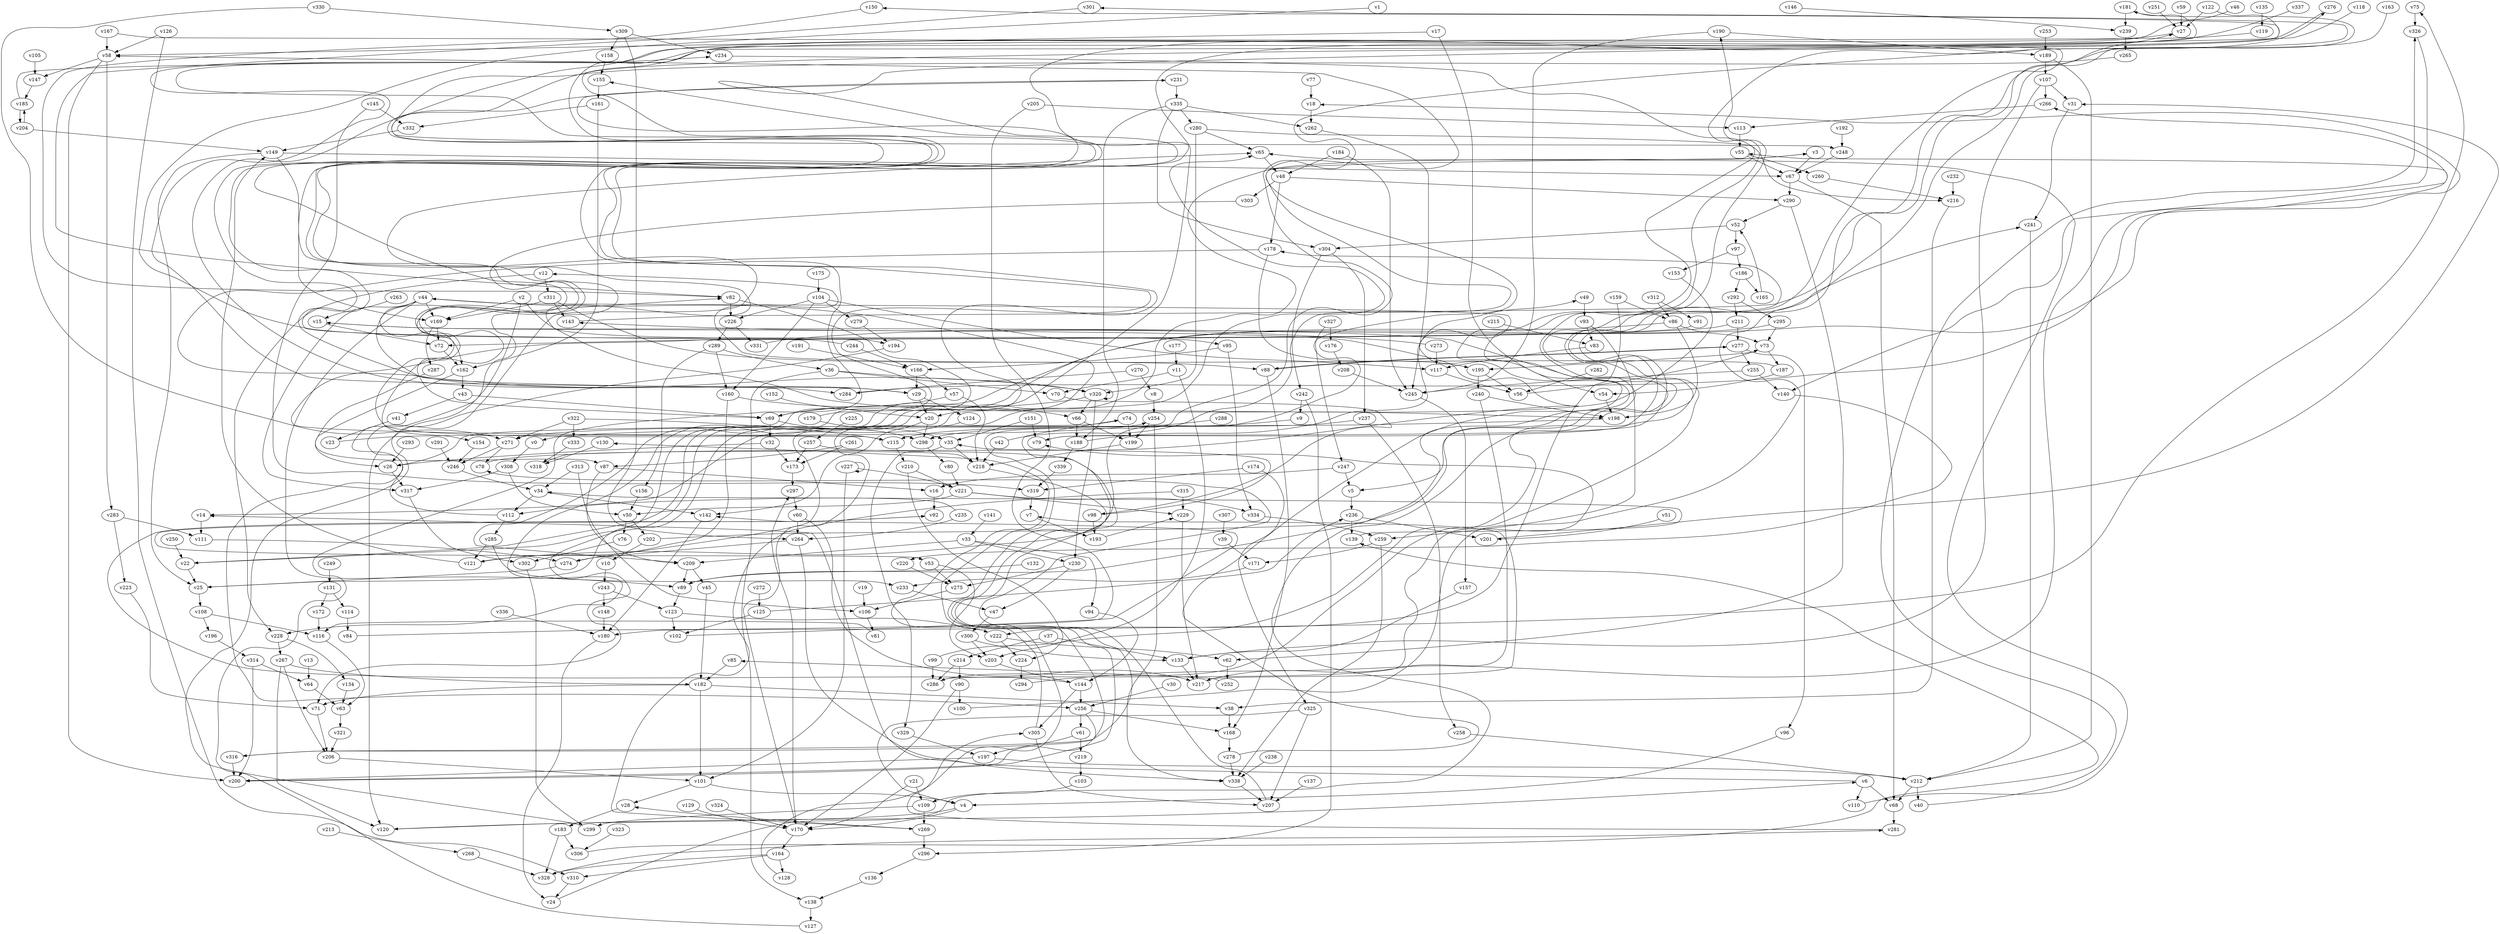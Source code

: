 // Benchmark game 506 - 340 vertices
// time_bound: 161
// targets: v61
digraph G {
    v0 [name="v0", player=0];
    v1 [name="v1", player=0];
    v2 [name="v2", player=1];
    v3 [name="v3", player=1];
    v4 [name="v4", player=0];
    v5 [name="v5", player=0];
    v6 [name="v6", player=1];
    v7 [name="v7", player=0];
    v8 [name="v8", player=0];
    v9 [name="v9", player=0];
    v10 [name="v10", player=0];
    v11 [name="v11", player=1];
    v12 [name="v12", player=0];
    v13 [name="v13", player=1];
    v14 [name="v14", player=0];
    v15 [name="v15", player=1];
    v16 [name="v16", player=0];
    v17 [name="v17", player=0];
    v18 [name="v18", player=0];
    v19 [name="v19", player=0];
    v20 [name="v20", player=0];
    v21 [name="v21", player=0];
    v22 [name="v22", player=0];
    v23 [name="v23", player=0];
    v24 [name="v24", player=1];
    v25 [name="v25", player=0];
    v26 [name="v26", player=0];
    v27 [name="v27", player=0];
    v28 [name="v28", player=1];
    v29 [name="v29", player=0];
    v30 [name="v30", player=0];
    v31 [name="v31", player=0];
    v32 [name="v32", player=0];
    v33 [name="v33", player=1];
    v34 [name="v34", player=0];
    v35 [name="v35", player=0];
    v36 [name="v36", player=1];
    v37 [name="v37", player=0];
    v38 [name="v38", player=0];
    v39 [name="v39", player=0];
    v40 [name="v40", player=0];
    v41 [name="v41", player=0];
    v42 [name="v42", player=1];
    v43 [name="v43", player=0];
    v44 [name="v44", player=0];
    v45 [name="v45", player=0];
    v46 [name="v46", player=1];
    v47 [name="v47", player=1];
    v48 [name="v48", player=1];
    v49 [name="v49", player=0];
    v50 [name="v50", player=0];
    v51 [name="v51", player=0];
    v52 [name="v52", player=0];
    v53 [name="v53", player=0];
    v54 [name="v54", player=1];
    v55 [name="v55", player=0];
    v56 [name="v56", player=0];
    v57 [name="v57", player=0];
    v58 [name="v58", player=1];
    v59 [name="v59", player=0];
    v60 [name="v60", player=1];
    v61 [name="v61", player=1, target=1];
    v62 [name="v62", player=1];
    v63 [name="v63", player=0];
    v64 [name="v64", player=0];
    v65 [name="v65", player=1];
    v66 [name="v66", player=0];
    v67 [name="v67", player=1];
    v68 [name="v68", player=0];
    v69 [name="v69", player=0];
    v70 [name="v70", player=1];
    v71 [name="v71", player=1];
    v72 [name="v72", player=0];
    v73 [name="v73", player=0];
    v74 [name="v74", player=0];
    v75 [name="v75", player=1];
    v76 [name="v76", player=1];
    v77 [name="v77", player=1];
    v78 [name="v78", player=0];
    v79 [name="v79", player=1];
    v80 [name="v80", player=1];
    v81 [name="v81", player=1];
    v82 [name="v82", player=1];
    v83 [name="v83", player=1];
    v84 [name="v84", player=0];
    v85 [name="v85", player=1];
    v86 [name="v86", player=1];
    v87 [name="v87", player=1];
    v88 [name="v88", player=1];
    v89 [name="v89", player=0];
    v90 [name="v90", player=0];
    v91 [name="v91", player=1];
    v92 [name="v92", player=0];
    v93 [name="v93", player=1];
    v94 [name="v94", player=1];
    v95 [name="v95", player=1];
    v96 [name="v96", player=0];
    v97 [name="v97", player=0];
    v98 [name="v98", player=0];
    v99 [name="v99", player=1];
    v100 [name="v100", player=1];
    v101 [name="v101", player=1];
    v102 [name="v102", player=0];
    v103 [name="v103", player=0];
    v104 [name="v104", player=0];
    v105 [name="v105", player=0];
    v106 [name="v106", player=1];
    v107 [name="v107", player=0];
    v108 [name="v108", player=1];
    v109 [name="v109", player=0];
    v110 [name="v110", player=1];
    v111 [name="v111", player=1];
    v112 [name="v112", player=0];
    v113 [name="v113", player=1];
    v114 [name="v114", player=1];
    v115 [name="v115", player=0];
    v116 [name="v116", player=1];
    v117 [name="v117", player=0];
    v118 [name="v118", player=0];
    v119 [name="v119", player=0];
    v120 [name="v120", player=0];
    v121 [name="v121", player=0];
    v122 [name="v122", player=1];
    v123 [name="v123", player=1];
    v124 [name="v124", player=0];
    v125 [name="v125", player=1];
    v126 [name="v126", player=1];
    v127 [name="v127", player=0];
    v128 [name="v128", player=1];
    v129 [name="v129", player=1];
    v130 [name="v130", player=1];
    v131 [name="v131", player=1];
    v132 [name="v132", player=1];
    v133 [name="v133", player=1];
    v134 [name="v134", player=0];
    v135 [name="v135", player=1];
    v136 [name="v136", player=0];
    v137 [name="v137", player=1];
    v138 [name="v138", player=0];
    v139 [name="v139", player=1];
    v140 [name="v140", player=1];
    v141 [name="v141", player=0];
    v142 [name="v142", player=1];
    v143 [name="v143", player=1];
    v144 [name="v144", player=0];
    v145 [name="v145", player=0];
    v146 [name="v146", player=1];
    v147 [name="v147", player=1];
    v148 [name="v148", player=0];
    v149 [name="v149", player=0];
    v150 [name="v150", player=1];
    v151 [name="v151", player=0];
    v152 [name="v152", player=1];
    v153 [name="v153", player=0];
    v154 [name="v154", player=1];
    v155 [name="v155", player=1];
    v156 [name="v156", player=1];
    v157 [name="v157", player=1];
    v158 [name="v158", player=0];
    v159 [name="v159", player=1];
    v160 [name="v160", player=0];
    v161 [name="v161", player=1];
    v162 [name="v162", player=0];
    v163 [name="v163", player=0];
    v164 [name="v164", player=1];
    v165 [name="v165", player=1];
    v166 [name="v166", player=1];
    v167 [name="v167", player=0];
    v168 [name="v168", player=1];
    v169 [name="v169", player=1];
    v170 [name="v170", player=1];
    v171 [name="v171", player=1];
    v172 [name="v172", player=0];
    v173 [name="v173", player=0];
    v174 [name="v174", player=0];
    v175 [name="v175", player=0];
    v176 [name="v176", player=1];
    v177 [name="v177", player=0];
    v178 [name="v178", player=1];
    v179 [name="v179", player=0];
    v180 [name="v180", player=1];
    v181 [name="v181", player=0];
    v182 [name="v182", player=1];
    v183 [name="v183", player=0];
    v184 [name="v184", player=0];
    v185 [name="v185", player=0];
    v186 [name="v186", player=0];
    v187 [name="v187", player=1];
    v188 [name="v188", player=0];
    v189 [name="v189", player=1];
    v190 [name="v190", player=0];
    v191 [name="v191", player=0];
    v192 [name="v192", player=0];
    v193 [name="v193", player=0];
    v194 [name="v194", player=1];
    v195 [name="v195", player=0];
    v196 [name="v196", player=0];
    v197 [name="v197", player=0];
    v198 [name="v198", player=0];
    v199 [name="v199", player=0];
    v200 [name="v200", player=0];
    v201 [name="v201", player=0];
    v202 [name="v202", player=0];
    v203 [name="v203", player=0];
    v204 [name="v204", player=1];
    v205 [name="v205", player=0];
    v206 [name="v206", player=0];
    v207 [name="v207", player=1];
    v208 [name="v208", player=1];
    v209 [name="v209", player=0];
    v210 [name="v210", player=0];
    v211 [name="v211", player=0];
    v212 [name="v212", player=1];
    v213 [name="v213", player=1];
    v214 [name="v214", player=0];
    v215 [name="v215", player=1];
    v216 [name="v216", player=0];
    v217 [name="v217", player=0];
    v218 [name="v218", player=0];
    v219 [name="v219", player=0];
    v220 [name="v220", player=0];
    v221 [name="v221", player=0];
    v222 [name="v222", player=0];
    v223 [name="v223", player=0];
    v224 [name="v224", player=0];
    v225 [name="v225", player=1];
    v226 [name="v226", player=0];
    v227 [name="v227", player=0];
    v228 [name="v228", player=1];
    v229 [name="v229", player=1];
    v230 [name="v230", player=0];
    v231 [name="v231", player=0];
    v232 [name="v232", player=1];
    v233 [name="v233", player=1];
    v234 [name="v234", player=0];
    v235 [name="v235", player=0];
    v236 [name="v236", player=1];
    v237 [name="v237", player=1];
    v238 [name="v238", player=1];
    v239 [name="v239", player=1];
    v240 [name="v240", player=0];
    v241 [name="v241", player=1];
    v242 [name="v242", player=0];
    v243 [name="v243", player=0];
    v244 [name="v244", player=0];
    v245 [name="v245", player=0];
    v246 [name="v246", player=1];
    v247 [name="v247", player=0];
    v248 [name="v248", player=0];
    v249 [name="v249", player=0];
    v250 [name="v250", player=0];
    v251 [name="v251", player=1];
    v252 [name="v252", player=0];
    v253 [name="v253", player=1];
    v254 [name="v254", player=0];
    v255 [name="v255", player=1];
    v256 [name="v256", player=1];
    v257 [name="v257", player=0];
    v258 [name="v258", player=0];
    v259 [name="v259", player=0];
    v260 [name="v260", player=1];
    v261 [name="v261", player=1];
    v262 [name="v262", player=0];
    v263 [name="v263", player=1];
    v264 [name="v264", player=1];
    v265 [name="v265", player=0];
    v266 [name="v266", player=1];
    v267 [name="v267", player=1];
    v268 [name="v268", player=1];
    v269 [name="v269", player=1];
    v270 [name="v270", player=1];
    v271 [name="v271", player=0];
    v272 [name="v272", player=1];
    v273 [name="v273", player=1];
    v274 [name="v274", player=1];
    v275 [name="v275", player=1];
    v276 [name="v276", player=1];
    v277 [name="v277", player=0];
    v278 [name="v278", player=1];
    v279 [name="v279", player=0];
    v280 [name="v280", player=0];
    v281 [name="v281", player=0];
    v282 [name="v282", player=1];
    v283 [name="v283", player=0];
    v284 [name="v284", player=0];
    v285 [name="v285", player=0];
    v286 [name="v286", player=1];
    v287 [name="v287", player=1];
    v288 [name="v288", player=0];
    v289 [name="v289", player=1];
    v290 [name="v290", player=0];
    v291 [name="v291", player=1];
    v292 [name="v292", player=0];
    v293 [name="v293", player=0];
    v294 [name="v294", player=1];
    v295 [name="v295", player=0];
    v296 [name="v296", player=1];
    v297 [name="v297", player=1];
    v298 [name="v298", player=1];
    v299 [name="v299", player=0];
    v300 [name="v300", player=1];
    v301 [name="v301", player=0];
    v302 [name="v302", player=1];
    v303 [name="v303", player=1];
    v304 [name="v304", player=1];
    v305 [name="v305", player=0];
    v306 [name="v306", player=1];
    v307 [name="v307", player=1];
    v308 [name="v308", player=0];
    v309 [name="v309", player=1];
    v310 [name="v310", player=0];
    v311 [name="v311", player=0];
    v312 [name="v312", player=0];
    v313 [name="v313", player=1];
    v314 [name="v314", player=1];
    v315 [name="v315", player=1];
    v316 [name="v316", player=0];
    v317 [name="v317", player=1];
    v318 [name="v318", player=0];
    v319 [name="v319", player=1];
    v320 [name="v320", player=1];
    v321 [name="v321", player=0];
    v322 [name="v322", player=1];
    v323 [name="v323", player=1];
    v324 [name="v324", player=0];
    v325 [name="v325", player=0];
    v326 [name="v326", player=1];
    v327 [name="v327", player=0];
    v328 [name="v328", player=1];
    v329 [name="v329", player=1];
    v330 [name="v330", player=1];
    v331 [name="v331", player=1];
    v332 [name="v332", player=0];
    v333 [name="v333", player=1];
    v334 [name="v334", player=1];
    v335 [name="v335", player=0];
    v336 [name="v336", player=1];
    v337 [name="v337", player=1];
    v338 [name="v338", player=0];
    v339 [name="v339", player=0];

    v0 -> v308;
    v1 -> v95 [constraint="t >= 4"];
    v2 -> v198;
    v3 -> v67;
    v4 -> v170;
    v5 -> v236;
    v6 -> v14 [constraint="t mod 2 == 1"];
    v7 -> v193;
    v8 -> v254;
    v9 -> v298;
    v10 -> v243;
    v11 -> v70;
    v12 -> v311;
    v13 -> v64;
    v14 -> v111;
    v15 -> v5 [constraint="t >= 3"];
    v16 -> v92;
    v17 -> v58;
    v18 -> v262;
    v19 -> v106;
    v20 -> v142;
    v21 -> v170;
    v22 -> v25;
    v23 -> v254 [constraint="t mod 3 == 1"];
    v24 -> v190 [constraint="t mod 3 == 2"];
    v25 -> v150 [constraint="t mod 5 == 3"];
    v26 -> v317;
    v27 -> v29 [constraint="t mod 4 == 1"];
    v28 -> v183;
    v29 -> v124;
    v30 -> v256;
    v31 -> v241;
    v32 -> v26;
    v33 -> v94;
    v34 -> v142;
    v35 -> v218;
    v36 -> v70;
    v37 -> v133;
    v38 -> v168;
    v39 -> v171;
    v40 -> v326 [constraint="t >= 3"];
    v41 -> v23;
    v42 -> v3 [constraint="t mod 3 == 1"];
    v43 -> v41;
    v44 -> v14 [constraint="t mod 5 == 0"];
    v45 -> v182;
    v46 -> v29 [constraint="t mod 4 == 3"];
    v47 -> v300;
    v48 -> v303;
    v49 -> v93;
    v50 -> v202;
    v51 -> v201;
    v52 -> v97;
    v53 -> v275;
    v54 -> v198;
    v55 -> v260;
    v56 -> v73;
    v57 -> v69 [constraint="t >= 1"];
    v58 -> v147;
    v59 -> v27;
    v60 -> v217;
    v61 -> v197;
    v62 -> v252;
    v63 -> v321;
    v64 -> v63;
    v65 -> v48;
    v66 -> v199;
    v67 -> v68;
    v68 -> v281;
    v69 -> v298;
    v70 -> v98 [constraint="t >= 4"];
    v71 -> v206;
    v72 -> v162;
    v73 -> v187;
    v74 -> v26 [constraint="t >= 5"];
    v75 -> v326;
    v76 -> v302;
    v77 -> v18;
    v78 -> v15 [constraint="t mod 2 == 1"];
    v79 -> v241 [constraint="t mod 4 == 0"];
    v80 -> v221;
    v81 -> v116 [constraint="t >= 4"];
    v82 -> v228 [constraint="t mod 2 == 0"];
    v83 -> v117;
    v84 -> v75 [constraint="t < 12"];
    v85 -> v182;
    v86 -> v22 [constraint="t >= 1"];
    v87 -> v209;
    v88 -> v277;
    v89 -> v123;
    v90 -> v170;
    v91 -> v115 [constraint="t >= 1"];
    v92 -> v53 [constraint="t >= 1"];
    v93 -> v83;
    v94 -> v144;
    v95 -> v166;
    v96 -> v4;
    v97 -> v153;
    v98 -> v35 [constraint="t >= 4"];
    v99 -> v178 [constraint="t >= 4"];
    v100 -> v181 [constraint="t mod 3 == 0"];
    v101 -> v28;
    v102 -> v142 [constraint="t < 10"];
    v103 -> v109;
    v104 -> v279;
    v105 -> v147;
    v106 -> v81;
    v107 -> v31;
    v108 -> v196;
    v109 -> v269;
    v110 -> v65 [constraint="t >= 4"];
    v111 -> v274;
    v112 -> v82 [constraint="t < 11"];
    v113 -> v55;
    v114 -> v84;
    v115 -> v210;
    v116 -> v63 [constraint="t < 8"];
    v117 -> v56;
    v118 -> v209 [constraint="t < 7"];
    v119 -> v29 [constraint="t mod 4 == 0"];
    v120 -> v6 [constraint="t < 8"];
    v121 -> v58 [constraint="t mod 5 == 2"];
    v122 -> v22 [constraint="t mod 5 == 4"];
    v123 -> v102;
    v124 -> v170 [constraint="t >= 5"];
    v125 -> v236 [constraint="t < 5"];
    v126 -> v310;
    v127 -> v155 [constraint="t >= 2"];
    v128 -> v276 [constraint="t < 11"];
    v129 -> v170;
    v130 -> v318;
    v131 -> v172;
    v132 -> v89;
    v133 -> v217;
    v134 -> v63;
    v135 -> v119;
    v136 -> v138;
    v137 -> v207;
    v138 -> v127;
    v139 -> v34 [constraint="t >= 3"];
    v140 -> v220 [constraint="t < 10"];
    v141 -> v33;
    v142 -> v180;
    v143 -> v27 [constraint="t mod 5 == 0"];
    v144 -> v92 [constraint="t >= 5"];
    v145 -> v332;
    v146 -> v239 [constraint="t >= 2"];
    v147 -> v185;
    v148 -> v180;
    v149 -> v67;
    v150 -> v82 [constraint="t mod 4 == 3"];
    v151 -> v79;
    v152 -> v20;
    v153 -> v20;
    v154 -> v246;
    v155 -> v161;
    v156 -> v50;
    v157 -> v133;
    v158 -> v155;
    v159 -> v222;
    v160 -> v121;
    v161 -> v332;
    v162 -> v43;
    v163 -> v79 [constraint="t < 12"];
    v164 -> v328;
    v165 -> v52 [constraint="t mod 2 == 1"];
    v166 -> v57;
    v167 -> v286 [constraint="t mod 4 == 2"];
    v168 -> v278;
    v169 -> v72;
    v170 -> v164;
    v171 -> v233;
    v172 -> v116;
    v173 -> v297;
    v174 -> v319;
    v175 -> v104;
    v176 -> v208;
    v177 -> v11;
    v178 -> v320 [constraint="t >= 3"];
    v179 -> v65 [constraint="t mod 2 == 1"];
    v180 -> v24;
    v181 -> v115 [constraint="t mod 4 == 3"];
    v182 -> v71;
    v183 -> v328;
    v184 -> v48;
    v185 -> v234 [constraint="t >= 1"];
    v186 -> v292;
    v187 -> v12 [constraint="t mod 4 == 3"];
    v188 -> v49 [constraint="t mod 2 == 1"];
    v189 -> v107;
    v190 -> v189;
    v191 -> v166;
    v192 -> v248;
    v193 -> v229 [constraint="t >= 4"];
    v194 -> v256 [constraint="t mod 3 == 2"];
    v195 -> v240;
    v196 -> v314;
    v197 -> v212;
    v198 -> v0 [constraint="t < 12"];
    v199 -> v218;
    v200 -> v74 [constraint="t mod 4 == 2"];
    v201 -> v31 [constraint="t < 8"];
    v202 -> v301 [constraint="t < 5"];
    v203 -> v144;
    v204 -> v149;
    v205 -> v180;
    v206 -> v101;
    v207 -> v78 [constraint="t mod 5 == 1"];
    v208 -> v245;
    v209 -> v89;
    v210 -> v224;
    v211 -> v277;
    v212 -> v40;
    v213 -> v268;
    v214 -> v90;
    v215 -> v83;
    v216 -> v38;
    v217 -> v7 [constraint="t >= 3"];
    v218 -> v316 [constraint="t < 9"];
    v219 -> v103;
    v220 -> v275;
    v221 -> v229;
    v222 -> v62;
    v223 -> v71;
    v224 -> v294;
    v225 -> v257;
    v226 -> v331;
    v227 -> v221;
    v228 -> v267;
    v229 -> v217;
    v230 -> v47;
    v231 -> v154 [constraint="t >= 5"];
    v232 -> v216;
    v233 -> v47;
    v234 -> v216 [constraint="t mod 4 == 1"];
    v235 -> v112 [constraint="t < 7"];
    v236 -> v201;
    v237 -> v258;
    v238 -> v338;
    v239 -> v265;
    v240 -> v198;
    v241 -> v212;
    v242 -> v296;
    v243 -> v148;
    v244 -> v231 [constraint="t < 13"];
    v245 -> v157;
    v246 -> v34;
    v247 -> v16;
    v248 -> v67;
    v249 -> v131;
    v250 -> v22;
    v251 -> v27;
    v252 -> v85 [constraint="t mod 5 == 4"];
    v253 -> v189;
    v254 -> v338;
    v255 -> v245;
    v256 -> v316 [constraint="t < 15"];
    v257 -> v200 [constraint="t < 10"];
    v258 -> v212;
    v259 -> v338;
    v260 -> v216;
    v261 -> v87;
    v262 -> v245;
    v263 -> v15;
    v264 -> v274;
    v265 -> v248 [constraint="t mod 5 == 2"];
    v266 -> v113;
    v267 -> v206;
    v268 -> v328;
    v269 -> v28 [constraint="t < 10"];
    v270 -> v284;
    v271 -> v246;
    v272 -> v125;
    v273 -> v143 [constraint="t < 12"];
    v274 -> v3 [constraint="t >= 2"];
    v275 -> v106;
    v276 -> v194 [constraint="t >= 3"];
    v277 -> v255;
    v278 -> v44 [constraint="t < 5"];
    v279 -> v194;
    v280 -> v89 [constraint="t >= 3"];
    v281 -> v305 [constraint="t < 10"];
    v282 -> v56;
    v283 -> v111;
    v284 -> v18 [constraint="t < 9"];
    v285 -> v121;
    v286 -> v79 [constraint="t mod 4 == 3"];
    v287 -> v87;
    v288 -> v115;
    v289 -> v156;
    v290 -> v52;
    v291 -> v246;
    v292 -> v211;
    v293 -> v26;
    v294 -> v266 [constraint="t >= 2"];
    v295 -> v71 [constraint="t mod 4 == 0"];
    v296 -> v136;
    v297 -> v60;
    v298 -> v80;
    v299 -> v65 [constraint="t < 11"];
    v300 -> v133;
    v301 -> v82 [constraint="t >= 1"];
    v302 -> v299;
    v303 -> v69 [constraint="t < 13"];
    v304 -> v237;
    v305 -> v130 [constraint="t < 11"];
    v306 -> v139 [constraint="t >= 3"];
    v307 -> v39;
    v308 -> v50;
    v309 -> v234;
    v310 -> v24;
    v311 -> v169;
    v312 -> v86;
    v313 -> v106;
    v314 -> v200;
    v315 -> v269 [constraint="t mod 3 == 0"];
    v316 -> v200;
    v317 -> v302;
    v318 -> v218 [constraint="t >= 4"];
    v319 -> v7;
    v320 -> v230;
    v321 -> v206;
    v322 -> v333;
    v323 -> v306;
    v324 -> v170;
    v325 -> v4 [constraint="t < 15"];
    v326 -> v140 [constraint="t >= 5"];
    v327 -> v247;
    v328 -> v281 [constraint="t >= 1"];
    v329 -> v197;
    v330 -> v309;
    v331 -> v55 [constraint="t mod 2 == 1"];
    v332 -> v149;
    v333 -> v318;
    v334 -> v259;
    v335 -> v262;
    v336 -> v180;
    v337 -> v162 [constraint="t mod 2 == 0"];
    v338 -> v207;
    v339 -> v319;
    v98 -> v193;
    v131 -> v114;
    v292 -> v295;
    v123 -> v222;
    v221 -> v50;
    v325 -> v207;
    v88 -> v168;
    v112 -> v285;
    v209 -> v45;
    v161 -> v162;
    v290 -> v62;
    v185 -> v204;
    v271 -> v78;
    v204 -> v185;
    v309 -> v158;
    v174 -> v325;
    v280 -> v320;
    v283 -> v223;
    v151 -> v35;
    v74 -> v199;
    v60 -> v264;
    v99 -> v286;
    v277 -> v88;
    v169 -> v287;
    v125 -> v102;
    v231 -> v335;
    v107 -> v133;
    v305 -> v207;
    v243 -> v123;
    v187 -> v54;
    v93 -> v259;
    v320 -> v69;
    v35 -> v329;
    v228 -> v134;
    v25 -> v108;
    v48 -> v290;
    v55 -> v67;
    v2 -> v169;
    v322 -> v271;
    v189 -> v212;
    v314 -> v64;
    v179 -> v35;
    v184 -> v245;
    v255 -> v140;
    v53 -> v203;
    v50 -> v76;
    v67 -> v290;
    v52 -> v304;
    v101 -> v4;
    v36 -> v138;
    v195 -> v56;
    v285 -> v233;
    v313 -> v34;
    v95 -> v334;
    v122 -> v27;
    v267 -> v120;
    v57 -> v218;
    v327 -> v176;
    v104 -> v117;
    v170 -> v297;
    v240 -> v217;
    v82 -> v226;
    v160 -> v66;
    v277 -> v96;
    v11 -> v203;
    v58 -> v283;
    v6 -> v68;
    v86 -> v198;
    v330 -> v271;
    v21 -> v109;
    v210 -> v221;
    v61 -> v219;
    v164 -> v310;
    v43 -> v69;
    v254 -> v199;
    v90 -> v100;
    v181 -> v239;
    v335 -> v188;
    v222 -> v224;
    v256 -> v61;
    v33 -> v230;
    v121 -> v149;
    v269 -> v296;
    v44 -> v169;
    v211 -> v72;
    v183 -> v306;
    v304 -> v242;
    v273 -> v117;
    v300 -> v203;
    v29 -> v20;
    v226 -> v289;
    v44 -> v317;
    v104 -> v160;
    v280 -> v65;
    v20 -> v298;
    v97 -> v186;
    v166 -> v29;
    v107 -> v266;
    v33 -> v209;
    v311 -> v88;
    v15 -> v72;
    v315 -> v229;
    v73 -> v195;
    v144 -> v305;
    v278 -> v338;
    v190 -> v245;
    v182 -> v38;
    v320 -> v320;
    v230 -> v275;
    v108 -> v116;
    v205 -> v113;
    v167 -> v58;
    v227 -> v227;
    v44 -> v89;
    v320 -> v66;
    v311 -> v143;
    v202 -> v10;
    v295 -> v73;
    v236 -> v139;
    v312 -> v91;
    v34 -> v112;
    v309 -> v264;
    v6 -> v110;
    v36 -> v320;
    v162 -> v26;
    v149 -> v169;
    v144 -> v256;
    v212 -> v68;
    v257 -> v173;
    v267 -> v182;
    v48 -> v178;
    v289 -> v36;
    v12 -> v228;
    v244 -> v166;
    v186 -> v165;
    v289 -> v160;
    v214 -> v286;
    v182 -> v101;
    v2 -> v120;
    v126 -> v58;
    v44 -> v284;
    v164 -> v128;
    v86 -> v73;
    v145 -> v319;
    v4 -> v120;
    v335 -> v280;
    v242 -> v9;
    v159 -> v86;
    v17 -> v54;
    v247 -> v5;
    v261 -> v173;
    v237 -> v271;
    v308 -> v317;
    v227 -> v101;
    v221 -> v334;
    v32 -> v173;
    v274 -> v25;
    v109 -> v299;
    v264 -> v338;
    v69 -> v32;
    v188 -> v339;
    v322 -> v115;
    v58 -> v200;
    v42 -> v218;
    v270 -> v8;
    v66 -> v188;
    v104 -> v226;
    v197 -> v200;
    v87 -> v16;
    v259 -> v171;
    v335 -> v304;
    v37 -> v214;
    v235 -> v264;
    v256 -> v168;
    v149 -> v25;
    v178 -> v195;
}
